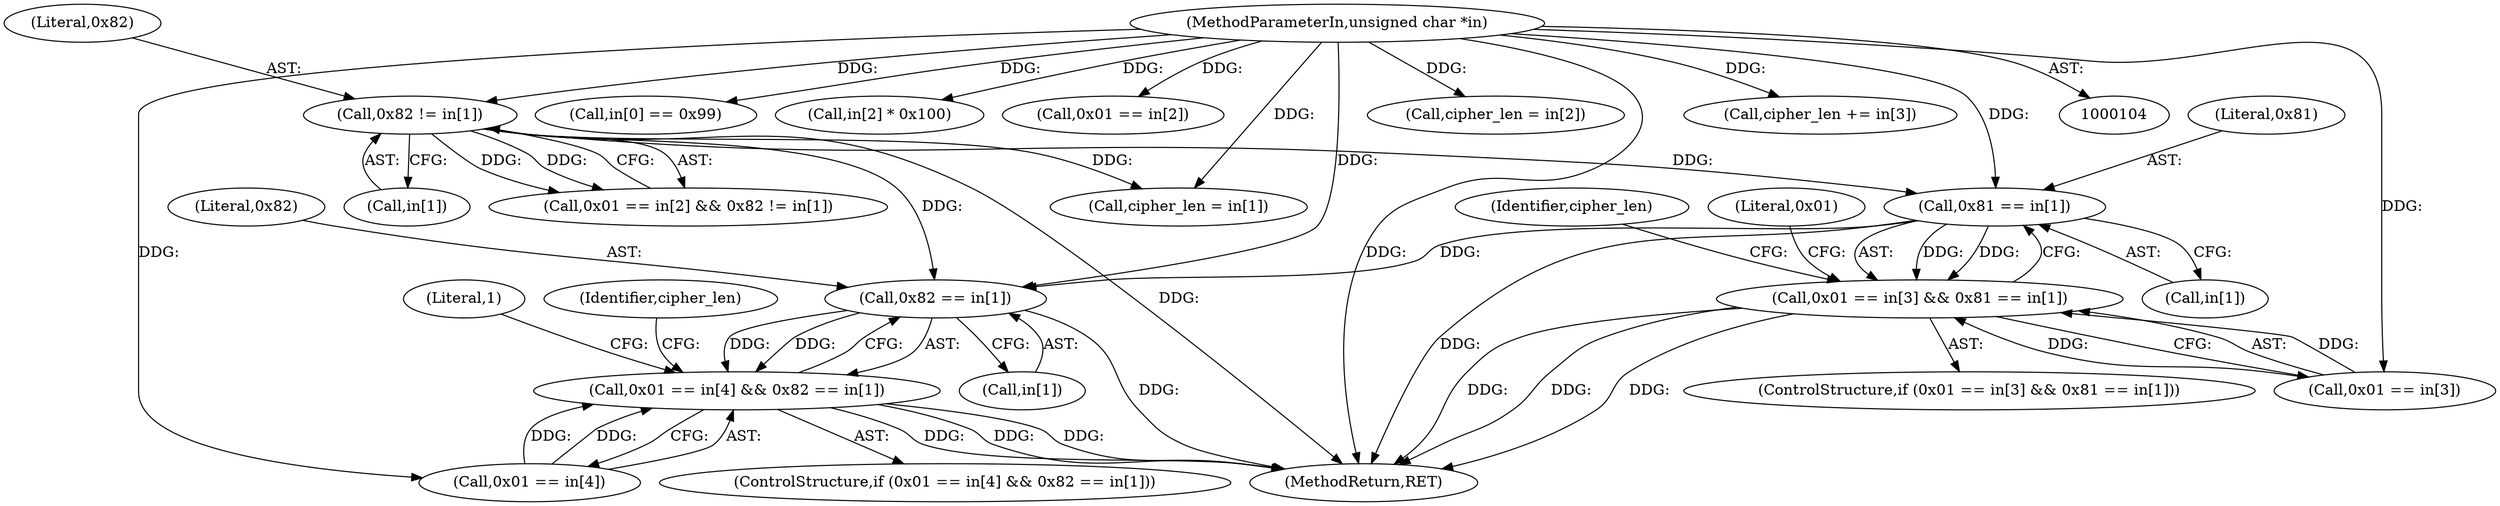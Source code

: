 digraph "0_OpenSC_360e95d45ac4123255a4c796db96337f332160ad#diff-d643a0fa169471dbf2912f4866dc49c5_0@array" {
"1000174" [label="(Call,0x81 == in[1])"];
"1000152" [label="(Call,0x82 != in[1])"];
"1000106" [label="(MethodParameterIn,unsigned char *in)"];
"1000168" [label="(Call,0x01 == in[3] && 0x81 == in[1])"];
"1000196" [label="(Call,0x82 == in[1])"];
"1000190" [label="(Call,0x01 == in[4] && 0x82 == in[1])"];
"1000138" [label="(Call,in[0] == 0x99)"];
"1000204" [label="(Call,in[2] * 0x100)"];
"1000153" [label="(Literal,0x82)"];
"1000147" [label="(Call,0x01 == in[2])"];
"1000158" [label="(Call,cipher_len = in[1])"];
"1000319" [label="(MethodReturn,RET)"];
"1000106" [label="(MethodParameterIn,unsigned char *in)"];
"1000146" [label="(Call,0x01 == in[2] && 0x82 != in[1])"];
"1000168" [label="(Call,0x01 == in[3] && 0x81 == in[1])"];
"1000180" [label="(Call,cipher_len = in[2])"];
"1000221" [label="(Literal,1)"];
"1000196" [label="(Call,0x82 == in[1])"];
"1000169" [label="(Call,0x01 == in[3])"];
"1000175" [label="(Literal,0x81)"];
"1000198" [label="(Call,in[1])"];
"1000176" [label="(Call,in[1])"];
"1000190" [label="(Call,0x01 == in[4] && 0x82 == in[1])"];
"1000209" [label="(Call,cipher_len += in[3])"];
"1000174" [label="(Call,0x81 == in[1])"];
"1000181" [label="(Identifier,cipher_len)"];
"1000197" [label="(Literal,0x82)"];
"1000154" [label="(Call,in[1])"];
"1000203" [label="(Identifier,cipher_len)"];
"1000152" [label="(Call,0x82 != in[1])"];
"1000189" [label="(ControlStructure,if (0x01 == in[4] && 0x82 == in[1]))"];
"1000191" [label="(Call,0x01 == in[4])"];
"1000167" [label="(ControlStructure,if (0x01 == in[3] && 0x81 == in[1]))"];
"1000192" [label="(Literal,0x01)"];
"1000174" -> "1000168"  [label="AST: "];
"1000174" -> "1000176"  [label="CFG: "];
"1000175" -> "1000174"  [label="AST: "];
"1000176" -> "1000174"  [label="AST: "];
"1000168" -> "1000174"  [label="CFG: "];
"1000174" -> "1000319"  [label="DDG: "];
"1000174" -> "1000168"  [label="DDG: "];
"1000174" -> "1000168"  [label="DDG: "];
"1000152" -> "1000174"  [label="DDG: "];
"1000106" -> "1000174"  [label="DDG: "];
"1000174" -> "1000196"  [label="DDG: "];
"1000152" -> "1000146"  [label="AST: "];
"1000152" -> "1000154"  [label="CFG: "];
"1000153" -> "1000152"  [label="AST: "];
"1000154" -> "1000152"  [label="AST: "];
"1000146" -> "1000152"  [label="CFG: "];
"1000152" -> "1000319"  [label="DDG: "];
"1000152" -> "1000146"  [label="DDG: "];
"1000152" -> "1000146"  [label="DDG: "];
"1000106" -> "1000152"  [label="DDG: "];
"1000152" -> "1000158"  [label="DDG: "];
"1000152" -> "1000196"  [label="DDG: "];
"1000106" -> "1000104"  [label="AST: "];
"1000106" -> "1000319"  [label="DDG: "];
"1000106" -> "1000138"  [label="DDG: "];
"1000106" -> "1000147"  [label="DDG: "];
"1000106" -> "1000158"  [label="DDG: "];
"1000106" -> "1000169"  [label="DDG: "];
"1000106" -> "1000180"  [label="DDG: "];
"1000106" -> "1000191"  [label="DDG: "];
"1000106" -> "1000196"  [label="DDG: "];
"1000106" -> "1000204"  [label="DDG: "];
"1000106" -> "1000209"  [label="DDG: "];
"1000168" -> "1000167"  [label="AST: "];
"1000168" -> "1000169"  [label="CFG: "];
"1000169" -> "1000168"  [label="AST: "];
"1000181" -> "1000168"  [label="CFG: "];
"1000192" -> "1000168"  [label="CFG: "];
"1000168" -> "1000319"  [label="DDG: "];
"1000168" -> "1000319"  [label="DDG: "];
"1000168" -> "1000319"  [label="DDG: "];
"1000169" -> "1000168"  [label="DDG: "];
"1000169" -> "1000168"  [label="DDG: "];
"1000196" -> "1000190"  [label="AST: "];
"1000196" -> "1000198"  [label="CFG: "];
"1000197" -> "1000196"  [label="AST: "];
"1000198" -> "1000196"  [label="AST: "];
"1000190" -> "1000196"  [label="CFG: "];
"1000196" -> "1000319"  [label="DDG: "];
"1000196" -> "1000190"  [label="DDG: "];
"1000196" -> "1000190"  [label="DDG: "];
"1000190" -> "1000189"  [label="AST: "];
"1000190" -> "1000191"  [label="CFG: "];
"1000191" -> "1000190"  [label="AST: "];
"1000203" -> "1000190"  [label="CFG: "];
"1000221" -> "1000190"  [label="CFG: "];
"1000190" -> "1000319"  [label="DDG: "];
"1000190" -> "1000319"  [label="DDG: "];
"1000190" -> "1000319"  [label="DDG: "];
"1000191" -> "1000190"  [label="DDG: "];
"1000191" -> "1000190"  [label="DDG: "];
}
